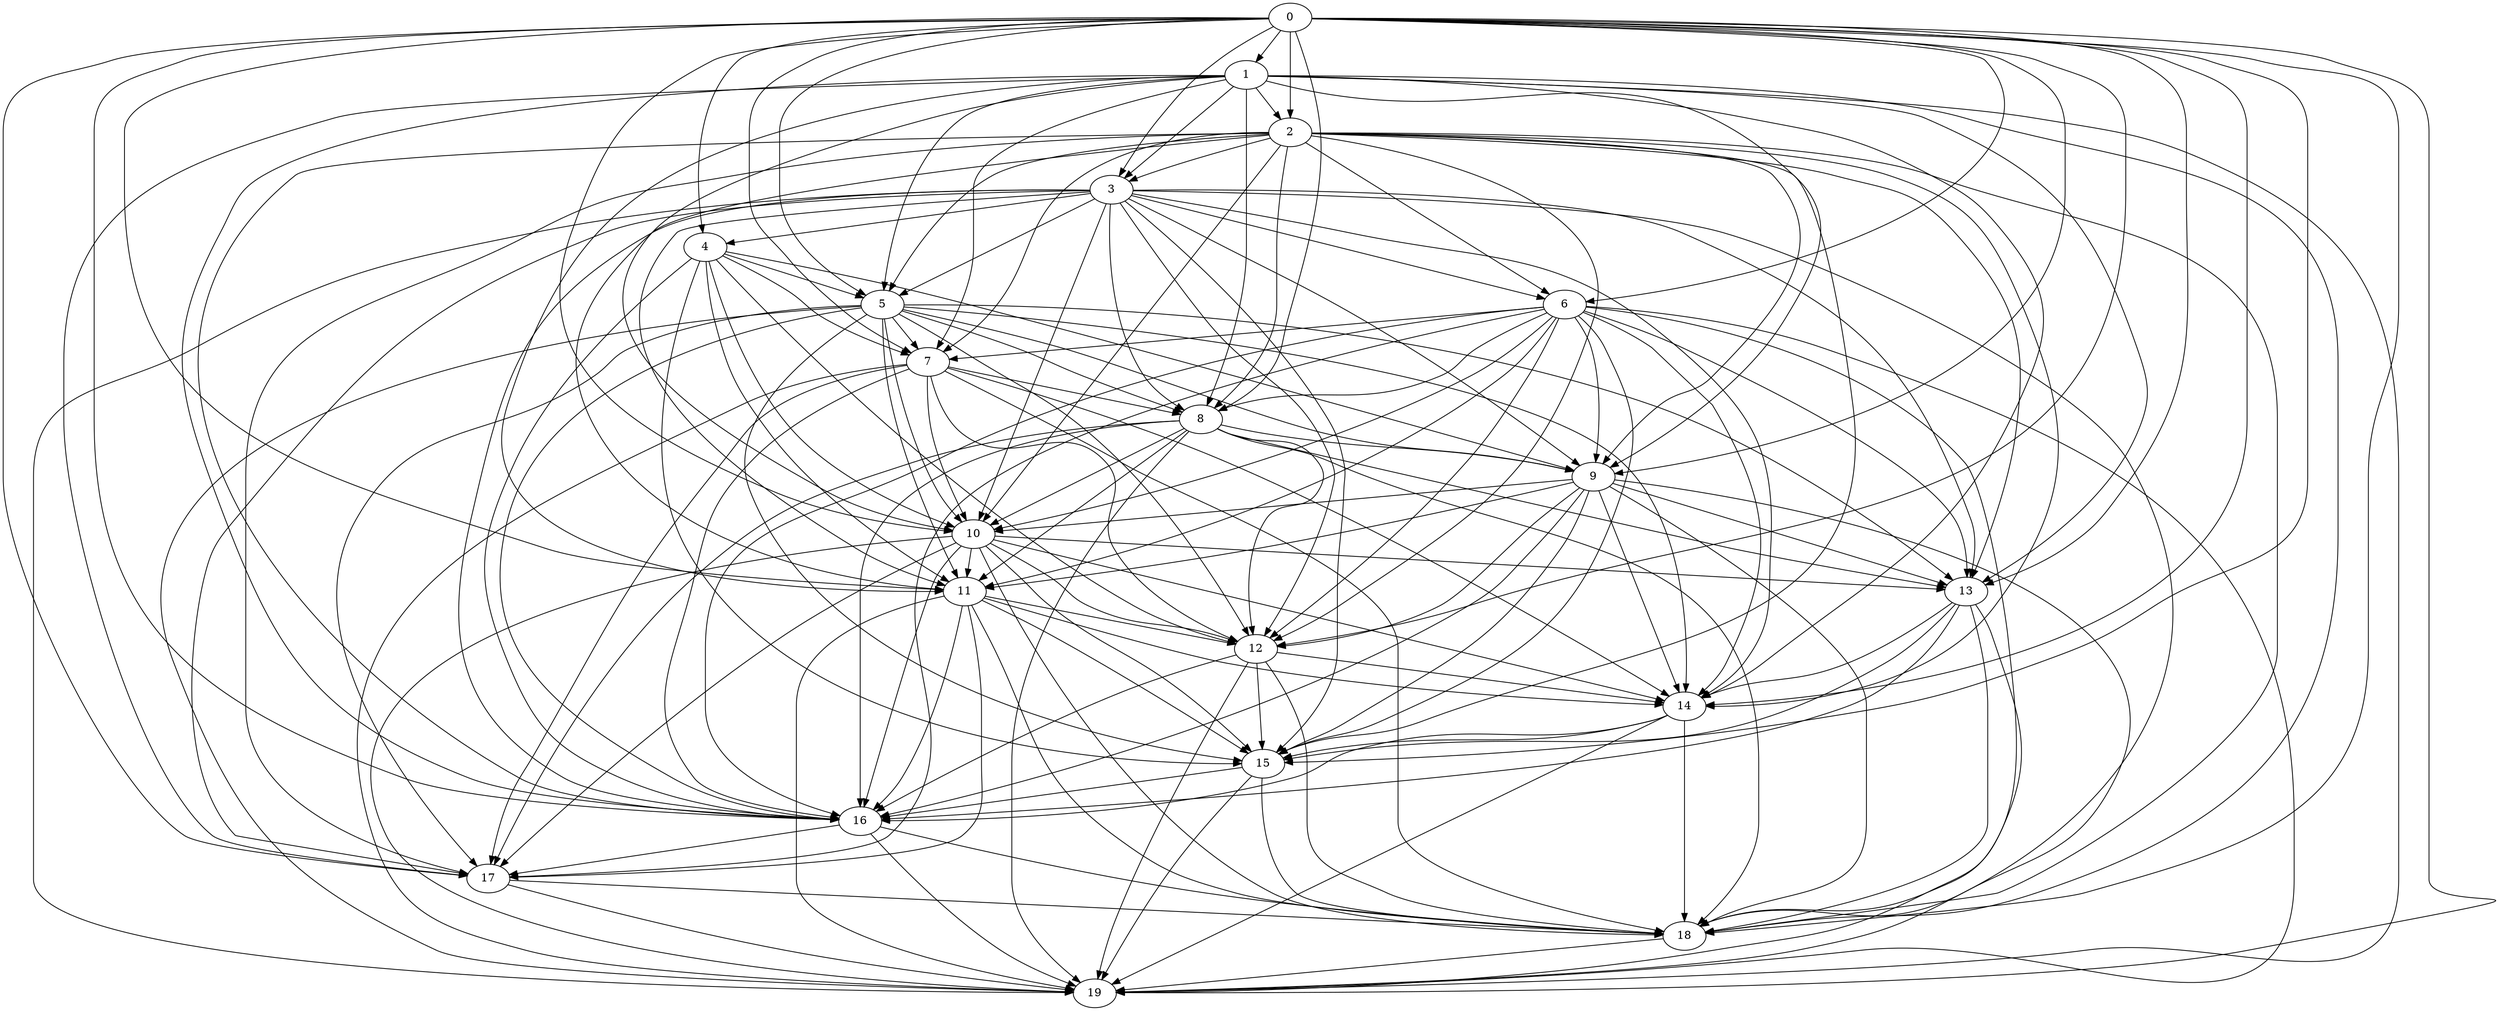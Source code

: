digraph {1 -> 7[Label=1];
1 -> 10[Label=1];
2 -> 11[Label=1];
4 -> 10[Label=1];
4 -> 11[Label=1];
6 -> 12[Label=1];
6 -> 13[Label=1];
6 -> 14[Label=1];
7 -> 10[Label=1];
7 -> 12[Label=1];
7 -> 18[Label=1];
11 -> 17[Label=1];
1 -> 13[Label=2];
2 -> 7[Label=2];
3 -> 8[Label=2];
4 -> 9[Label=2];
6 -> 17[Label=2];
9 -> 10[Label=2];
9 -> 11[Label=2];
9 -> 13[Label=2];
9 -> 15[Label=2];
11 -> 12[Label=2];
13 -> 15[Label=2];
14 -> 19[Label=2];
0 -> 1[Label=3];
0 -> 2[Label=3];
0 -> 6[Label=3];
0 -> 8[Label=3];
1 -> 3[Label=3];
1 -> 5[Label=3];
1 -> 11[Label=3];
1 -> 17[Label=3];
2 -> 14[Label=3];
5 -> 15[Label=3];
7 -> 17[Label=3];
8 -> 10[Label=3];
8 -> 11[Label=3];
9 -> 12[Label=3];
10 -> 12[Label=3];
11 -> 19[Label=3];
14 -> 16[Label=3];
15 -> 18[Label=3];
16 -> 17[Label=3];
16 -> 18[Label=3];
0 -> 5[Label=4];
0 -> 10[Label=4];
2 -> 5[Label=4];
2 -> 10[Label=4];
2 -> 13[Label=4];
3 -> 11[Label=4];
5 -> 11[Label=4];
5 -> 13[Label=4];
6 -> 7[Label=4];
6 -> 9[Label=4];
6 -> 11[Label=4];
8 -> 12[Label=4];
8 -> 13[Label=4];
9 -> 18[Label=4];
10 -> 16[Label=4];
13 -> 16[Label=4];
14 -> 18[Label=4];
0 -> 4[Label=5];
0 -> 15[Label=5];
0 -> 17[Label=5];
0 -> 18[Label=5];
0 -> 19[Label=5];
2 -> 16[Label=5];
3 -> 16[Label=5];
4 -> 12[Label=5];
4 -> 16[Label=5];
5 -> 17[Label=5];
6 -> 8[Label=5];
6 -> 18[Label=5];
7 -> 19[Label=5];
8 -> 19[Label=5];
10 -> 13[Label=5];
11 -> 16[Label=5];
15 -> 19[Label=5];
16 -> 19[Label=5];
0 -> 3[Label=6];
0 -> 13[Label=6];
0 -> 14[Label=6];
1 -> 19[Label=6];
2 -> 12[Label=6];
4 -> 5[Label=6];
4 -> 15[Label=6];
5 -> 7[Label=6];
5 -> 8[Label=6];
5 -> 16[Label=6];
6 -> 19[Label=6];
7 -> 8[Label=6];
8 -> 9[Label=6];
8 -> 17[Label=6];
9 -> 16[Label=6];
12 -> 19[Label=6];
18 -> 19[Label=6];
0 -> 11[Label=7];
1 -> 14[Label=7];
1 -> 18[Label=7];
2 -> 15[Label=7];
3 -> 10[Label=7];
3 -> 17[Label=7];
5 -> 12[Label=7];
5 -> 19[Label=7];
6 -> 10[Label=7];
7 -> 16[Label=7];
9 -> 19[Label=7];
10 -> 15[Label=7];
11 -> 14[Label=7];
11 -> 15[Label=7];
11 -> 18[Label=7];
12 -> 18[Label=7];
13 -> 14[Label=7];
0 -> 12[Label=8];
2 -> 8[Label=8];
3 -> 6[Label=8];
3 -> 9[Label=8];
3 -> 18[Label=8];
3 -> 19[Label=8];
5 -> 9[Label=8];
5 -> 10[Label=8];
6 -> 16[Label=8];
10 -> 17[Label=8];
10 -> 19[Label=8];
12 -> 14[Label=8];
12 -> 16[Label=8];
13 -> 18[Label=8];
15 -> 16[Label=8];
0 -> 9[Label=9];
0 -> 16[Label=9];
1 -> 9[Label=9];
1 -> 16[Label=9];
2 -> 6[Label=9];
2 -> 17[Label=9];
2 -> 18[Label=9];
3 -> 12[Label=9];
3 -> 14[Label=9];
4 -> 7[Label=9];
9 -> 14[Label=9];
10 -> 14[Label=9];
10 -> 18[Label=9];
12 -> 15[Label=9];
13 -> 19[Label=9];
14 -> 15[Label=9];
17 -> 18[Label=9];
17 -> 19[Label=9];
0 -> 7[Label=10];
1 -> 2[Label=10];
1 -> 8[Label=10];
2 -> 3[Label=10];
2 -> 9[Label=10];
3 -> 4[Label=10];
3 -> 5[Label=10];
3 -> 13[Label=10];
3 -> 15[Label=10];
5 -> 14[Label=10];
6 -> 15[Label=10];
7 -> 14[Label=10];
8 -> 16[Label=10];
8 -> 18[Label=10];
10 -> 11[Label=10];
}
